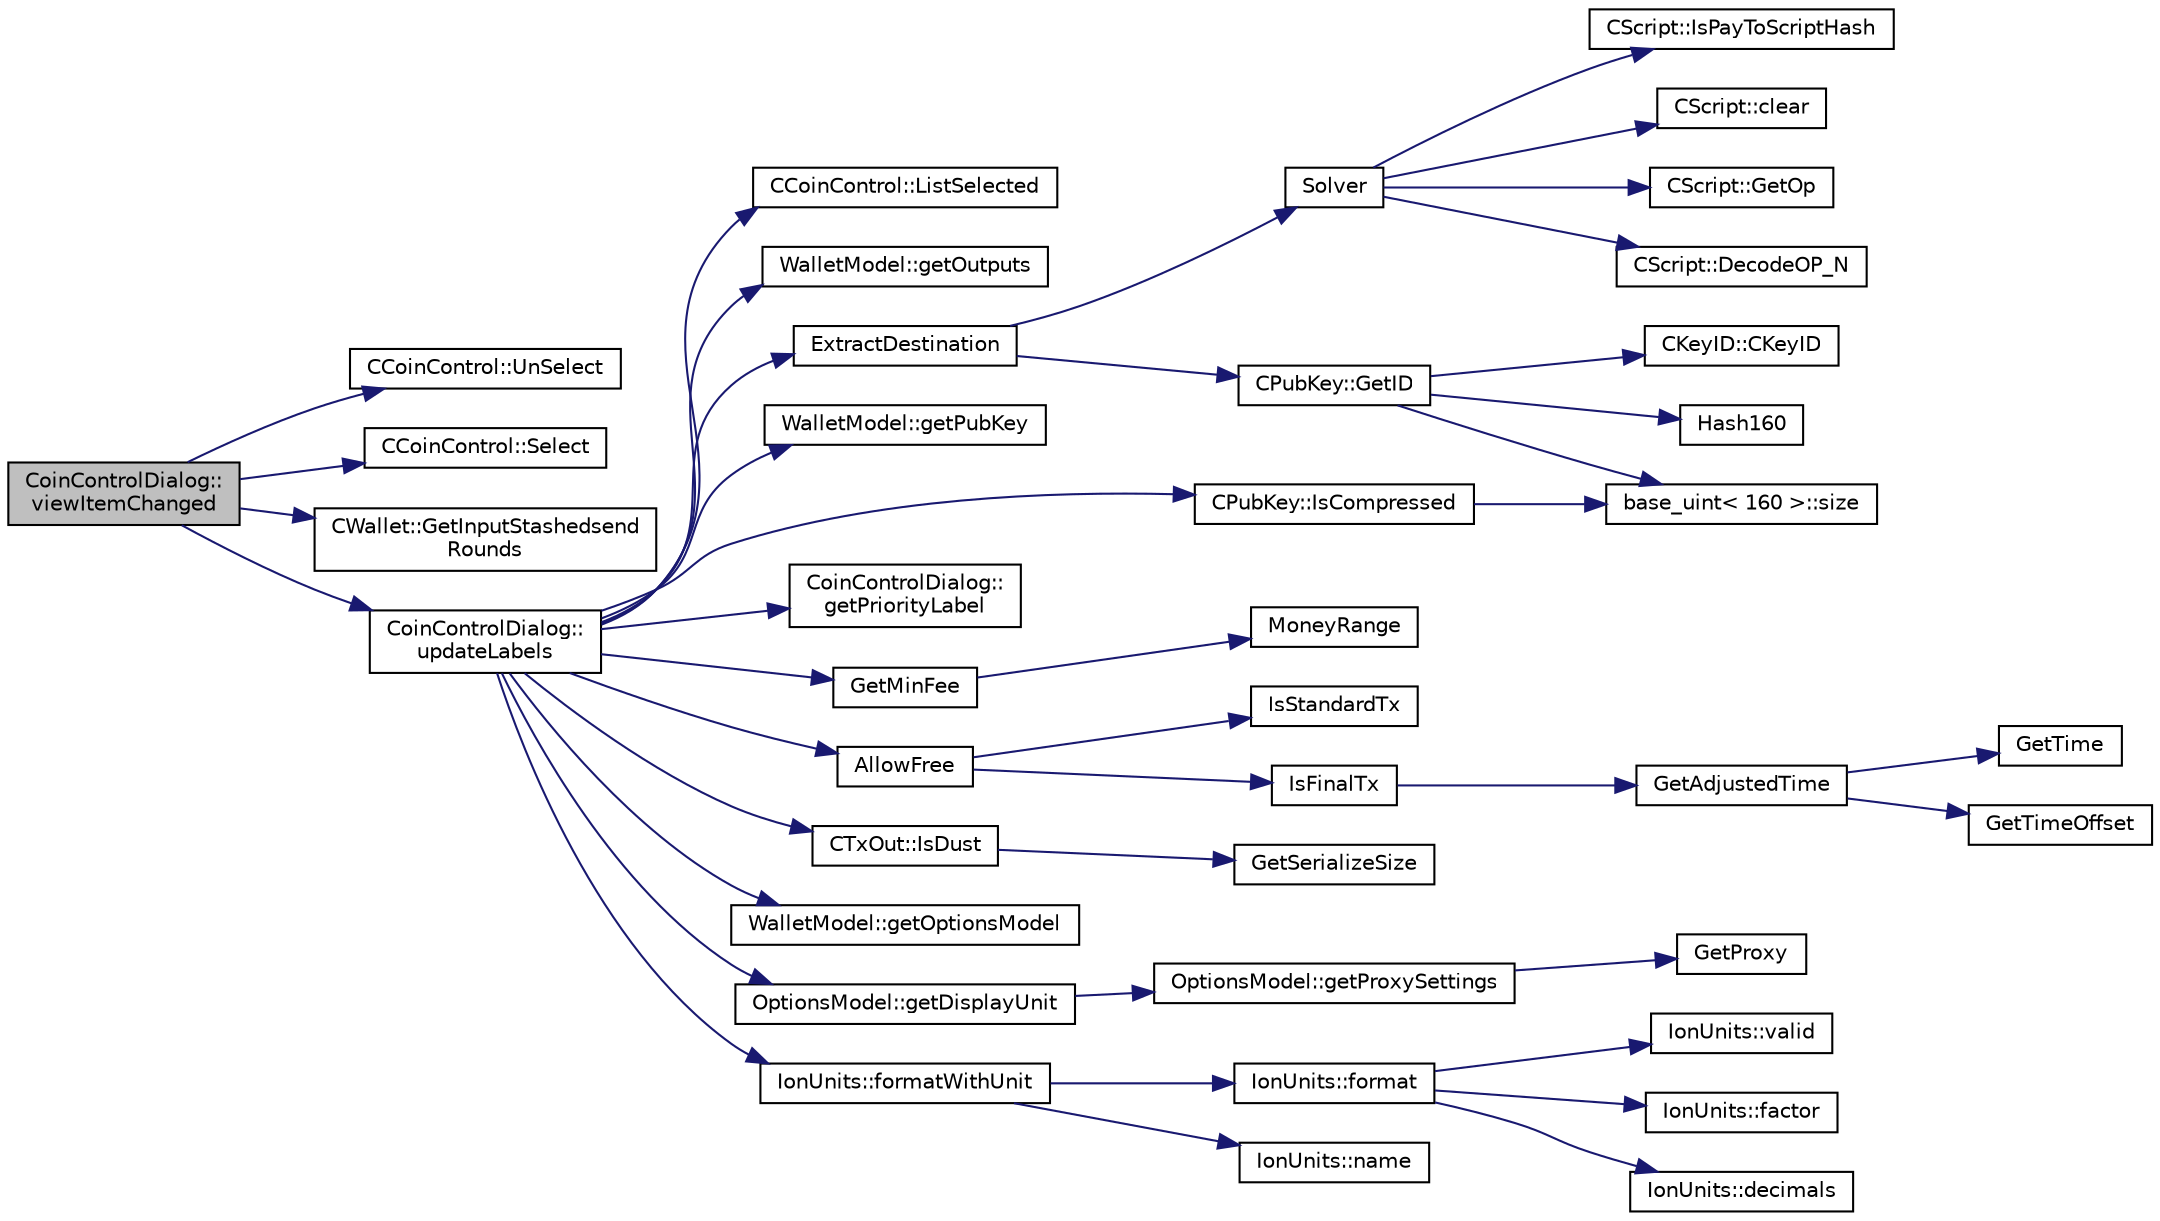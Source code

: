 digraph "CoinControlDialog::viewItemChanged"
{
  edge [fontname="Helvetica",fontsize="10",labelfontname="Helvetica",labelfontsize="10"];
  node [fontname="Helvetica",fontsize="10",shape=record];
  rankdir="LR";
  Node629 [label="CoinControlDialog::\lviewItemChanged",height=0.2,width=0.4,color="black", fillcolor="grey75", style="filled", fontcolor="black"];
  Node629 -> Node630 [color="midnightblue",fontsize="10",style="solid",fontname="Helvetica"];
  Node630 [label="CCoinControl::UnSelect",height=0.2,width=0.4,color="black", fillcolor="white", style="filled",URL="$dc/d48/class_c_coin_control.html#a28843122428b30c81814e54b9a0bcaa6"];
  Node629 -> Node631 [color="midnightblue",fontsize="10",style="solid",fontname="Helvetica"];
  Node631 [label="CCoinControl::Select",height=0.2,width=0.4,color="black", fillcolor="white", style="filled",URL="$dc/d48/class_c_coin_control.html#a0c6d66b747f1e9531afa32a8bb851ba0"];
  Node629 -> Node632 [color="midnightblue",fontsize="10",style="solid",fontname="Helvetica"];
  Node632 [label="CWallet::GetInputStashedsend\lRounds",height=0.2,width=0.4,color="black", fillcolor="white", style="filled",URL="$d2/de5/class_c_wallet.html#a9a6ea9a3fe28ec7ef0ed0871647b59db"];
  Node629 -> Node633 [color="midnightblue",fontsize="10",style="solid",fontname="Helvetica"];
  Node633 [label="CoinControlDialog::\lupdateLabels",height=0.2,width=0.4,color="black", fillcolor="white", style="filled",URL="$dd/dfb/class_coin_control_dialog.html#a4fc60e89b097952ff22dc0f9c58c87d9"];
  Node633 -> Node634 [color="midnightblue",fontsize="10",style="solid",fontname="Helvetica"];
  Node634 [label="CCoinControl::ListSelected",height=0.2,width=0.4,color="black", fillcolor="white", style="filled",URL="$dc/d48/class_c_coin_control.html#a176b3a32b5f623fe25b8e61ca561422e"];
  Node633 -> Node635 [color="midnightblue",fontsize="10",style="solid",fontname="Helvetica"];
  Node635 [label="WalletModel::getOutputs",height=0.2,width=0.4,color="black", fillcolor="white", style="filled",URL="$d4/d27/class_wallet_model.html#a5237ea4d9724807a05e2944e5ce6f181"];
  Node633 -> Node636 [color="midnightblue",fontsize="10",style="solid",fontname="Helvetica"];
  Node636 [label="ExtractDestination",height=0.2,width=0.4,color="black", fillcolor="white", style="filled",URL="$dd/d0f/script_8cpp.html#a951f7e601746ae076afdf3169ecca2fc"];
  Node636 -> Node637 [color="midnightblue",fontsize="10",style="solid",fontname="Helvetica"];
  Node637 [label="Solver",height=0.2,width=0.4,color="black", fillcolor="white", style="filled",URL="$dd/d0f/script_8cpp.html#a6ee6be50bff44464e905680c6fcee6dc"];
  Node637 -> Node638 [color="midnightblue",fontsize="10",style="solid",fontname="Helvetica"];
  Node638 [label="CScript::IsPayToScriptHash",height=0.2,width=0.4,color="black", fillcolor="white", style="filled",URL="$d9/d4b/class_c_script.html#a0c3729c606d318923dc06f95d85a0971"];
  Node637 -> Node639 [color="midnightblue",fontsize="10",style="solid",fontname="Helvetica"];
  Node639 [label="CScript::clear",height=0.2,width=0.4,color="black", fillcolor="white", style="filled",URL="$d9/d4b/class_c_script.html#a7b2baf842621f07c4939408acf63377c"];
  Node637 -> Node640 [color="midnightblue",fontsize="10",style="solid",fontname="Helvetica"];
  Node640 [label="CScript::GetOp",height=0.2,width=0.4,color="black", fillcolor="white", style="filled",URL="$d9/d4b/class_c_script.html#a94635ed93d8d244ec3acfa83f9ecfe5f"];
  Node637 -> Node641 [color="midnightblue",fontsize="10",style="solid",fontname="Helvetica"];
  Node641 [label="CScript::DecodeOP_N",height=0.2,width=0.4,color="black", fillcolor="white", style="filled",URL="$d9/d4b/class_c_script.html#a7f975fca06b3e9a17da8ba23c7647e2e"];
  Node636 -> Node642 [color="midnightblue",fontsize="10",style="solid",fontname="Helvetica"];
  Node642 [label="CPubKey::GetID",height=0.2,width=0.4,color="black", fillcolor="white", style="filled",URL="$da/d4e/class_c_pub_key.html#a2675f7e6f72eff68e7a5227289feb021"];
  Node642 -> Node643 [color="midnightblue",fontsize="10",style="solid",fontname="Helvetica"];
  Node643 [label="CKeyID::CKeyID",height=0.2,width=0.4,color="black", fillcolor="white", style="filled",URL="$dd/d88/class_c_key_i_d.html#a01dbd3c37820a2ffe89d106c6a7cf53d"];
  Node642 -> Node644 [color="midnightblue",fontsize="10",style="solid",fontname="Helvetica"];
  Node644 [label="Hash160",height=0.2,width=0.4,color="black", fillcolor="white", style="filled",URL="$db/dfb/hash_8h.html#a4490f70ddae16e9e48460a0416a48a6b"];
  Node642 -> Node645 [color="midnightblue",fontsize="10",style="solid",fontname="Helvetica"];
  Node645 [label="base_uint\< 160 \>::size",height=0.2,width=0.4,color="black", fillcolor="white", style="filled",URL="$da/df7/classbase__uint.html#a1f49b034e686269601ea89b0319b8004"];
  Node633 -> Node646 [color="midnightblue",fontsize="10",style="solid",fontname="Helvetica"];
  Node646 [label="WalletModel::getPubKey",height=0.2,width=0.4,color="black", fillcolor="white", style="filled",URL="$d4/d27/class_wallet_model.html#abe0b4462654768f301d1f758f7907ca2"];
  Node633 -> Node647 [color="midnightblue",fontsize="10",style="solid",fontname="Helvetica"];
  Node647 [label="CPubKey::IsCompressed",height=0.2,width=0.4,color="black", fillcolor="white", style="filled",URL="$da/d4e/class_c_pub_key.html#a25f8b70340ad20ddab0f80ec4cee9396"];
  Node647 -> Node645 [color="midnightblue",fontsize="10",style="solid",fontname="Helvetica"];
  Node633 -> Node648 [color="midnightblue",fontsize="10",style="solid",fontname="Helvetica"];
  Node648 [label="CoinControlDialog::\lgetPriorityLabel",height=0.2,width=0.4,color="black", fillcolor="white", style="filled",URL="$dd/dfb/class_coin_control_dialog.html#a7285f91e6d9b510084966f4229146bcd"];
  Node633 -> Node649 [color="midnightblue",fontsize="10",style="solid",fontname="Helvetica"];
  Node649 [label="GetMinFee",height=0.2,width=0.4,color="black", fillcolor="white", style="filled",URL="$df/d0a/main_8cpp.html#a95215e52b78d3270b416dc7b83a306fe"];
  Node649 -> Node650 [color="midnightblue",fontsize="10",style="solid",fontname="Helvetica"];
  Node650 [label="MoneyRange",height=0.2,width=0.4,color="black", fillcolor="white", style="filled",URL="$dd/d2f/amount_8h.html#a12db56a9a1c931941f0943ecbb278aae"];
  Node633 -> Node651 [color="midnightblue",fontsize="10",style="solid",fontname="Helvetica"];
  Node651 [label="AllowFree",height=0.2,width=0.4,color="black", fillcolor="white", style="filled",URL="$d4/dbf/main_8h.html#ae6c67bac023a01f1ae29b7f2f4505bba"];
  Node651 -> Node652 [color="midnightblue",fontsize="10",style="solid",fontname="Helvetica"];
  Node652 [label="IsStandardTx",height=0.2,width=0.4,color="black", fillcolor="white", style="filled",URL="$d4/dbf/main_8h.html#a74832d5d658916e73adb139fd60e2354",tooltip="Check for standard transaction types. "];
  Node651 -> Node653 [color="midnightblue",fontsize="10",style="solid",fontname="Helvetica"];
  Node653 [label="IsFinalTx",height=0.2,width=0.4,color="black", fillcolor="white", style="filled",URL="$d4/dbf/main_8h.html#aa7ca31ac11bff224c6b0ac27fccce7b5"];
  Node653 -> Node654 [color="midnightblue",fontsize="10",style="solid",fontname="Helvetica"];
  Node654 [label="GetAdjustedTime",height=0.2,width=0.4,color="black", fillcolor="white", style="filled",URL="$df/d2d/util_8cpp.html#a09f81b9c7650f898cf3cf305b87547e6"];
  Node654 -> Node655 [color="midnightblue",fontsize="10",style="solid",fontname="Helvetica"];
  Node655 [label="GetTime",height=0.2,width=0.4,color="black", fillcolor="white", style="filled",URL="$df/d2d/util_8cpp.html#a46fac5fba8ba905b5f9acb364f5d8c6f"];
  Node654 -> Node656 [color="midnightblue",fontsize="10",style="solid",fontname="Helvetica"];
  Node656 [label="GetTimeOffset",height=0.2,width=0.4,color="black", fillcolor="white", style="filled",URL="$df/d2d/util_8cpp.html#a50ca5344c75631267633f15cfe5e983e"];
  Node633 -> Node657 [color="midnightblue",fontsize="10",style="solid",fontname="Helvetica"];
  Node657 [label="CTxOut::IsDust",height=0.2,width=0.4,color="black", fillcolor="white", style="filled",URL="$d2/db7/class_c_tx_out.html#aea509406c87cc1495fb1b1d832eff063"];
  Node657 -> Node658 [color="midnightblue",fontsize="10",style="solid",fontname="Helvetica"];
  Node658 [label="GetSerializeSize",height=0.2,width=0.4,color="black", fillcolor="white", style="filled",URL="$df/d9d/serialize_8h.html#a48239e478ae730373d1984fe304ca025"];
  Node633 -> Node659 [color="midnightblue",fontsize="10",style="solid",fontname="Helvetica"];
  Node659 [label="WalletModel::getOptionsModel",height=0.2,width=0.4,color="black", fillcolor="white", style="filled",URL="$d4/d27/class_wallet_model.html#a96d53e56b3f8f07537ea2523f7a7d300"];
  Node633 -> Node660 [color="midnightblue",fontsize="10",style="solid",fontname="Helvetica"];
  Node660 [label="OptionsModel::getDisplayUnit",height=0.2,width=0.4,color="black", fillcolor="white", style="filled",URL="$da/d1f/class_options_model.html#a3b6e4d4ef42be3aaba315b8cd14f468e"];
  Node660 -> Node661 [color="midnightblue",fontsize="10",style="solid",fontname="Helvetica"];
  Node661 [label="OptionsModel::getProxySettings",height=0.2,width=0.4,color="black", fillcolor="white", style="filled",URL="$da/d1f/class_options_model.html#a0fa582a801df3753c2c50840c40bb350"];
  Node661 -> Node662 [color="midnightblue",fontsize="10",style="solid",fontname="Helvetica"];
  Node662 [label="GetProxy",height=0.2,width=0.4,color="black", fillcolor="white", style="filled",URL="$d0/d0e/netbase_8cpp.html#a4e67b39fc1769663260d791d2f4d049d"];
  Node633 -> Node663 [color="midnightblue",fontsize="10",style="solid",fontname="Helvetica"];
  Node663 [label="IonUnits::formatWithUnit",height=0.2,width=0.4,color="black", fillcolor="white", style="filled",URL="$d7/dab/class_ion_units.html#a07052cd4b4b8496b73ffe657432a8624",tooltip="Format as string (with unit) "];
  Node663 -> Node664 [color="midnightblue",fontsize="10",style="solid",fontname="Helvetica"];
  Node664 [label="IonUnits::format",height=0.2,width=0.4,color="black", fillcolor="white", style="filled",URL="$d7/dab/class_ion_units.html#a7cf8cdbd0a24c418ae91b511fac5bee4",tooltip="Format as string. "];
  Node664 -> Node665 [color="midnightblue",fontsize="10",style="solid",fontname="Helvetica"];
  Node665 [label="IonUnits::valid",height=0.2,width=0.4,color="black", fillcolor="white", style="filled",URL="$d7/dab/class_ion_units.html#a23c5b1306ed473dbb2375a6675a2ce13",tooltip="Is unit ID valid? "];
  Node664 -> Node666 [color="midnightblue",fontsize="10",style="solid",fontname="Helvetica"];
  Node666 [label="IonUnits::factor",height=0.2,width=0.4,color="black", fillcolor="white", style="filled",URL="$d7/dab/class_ion_units.html#a210814a200496caf63083ed4abd1bd24",tooltip="Number of Satoshis (1e-8) per unit. "];
  Node664 -> Node667 [color="midnightblue",fontsize="10",style="solid",fontname="Helvetica"];
  Node667 [label="IonUnits::decimals",height=0.2,width=0.4,color="black", fillcolor="white", style="filled",URL="$d7/dab/class_ion_units.html#a5e9c7a5b666b858c171760273c51c9d7",tooltip="Number of decimals left. "];
  Node663 -> Node668 [color="midnightblue",fontsize="10",style="solid",fontname="Helvetica"];
  Node668 [label="IonUnits::name",height=0.2,width=0.4,color="black", fillcolor="white", style="filled",URL="$d7/dab/class_ion_units.html#a5bb4881389b09aeeb0bc235e87e0a42f",tooltip="Short name. "];
}
